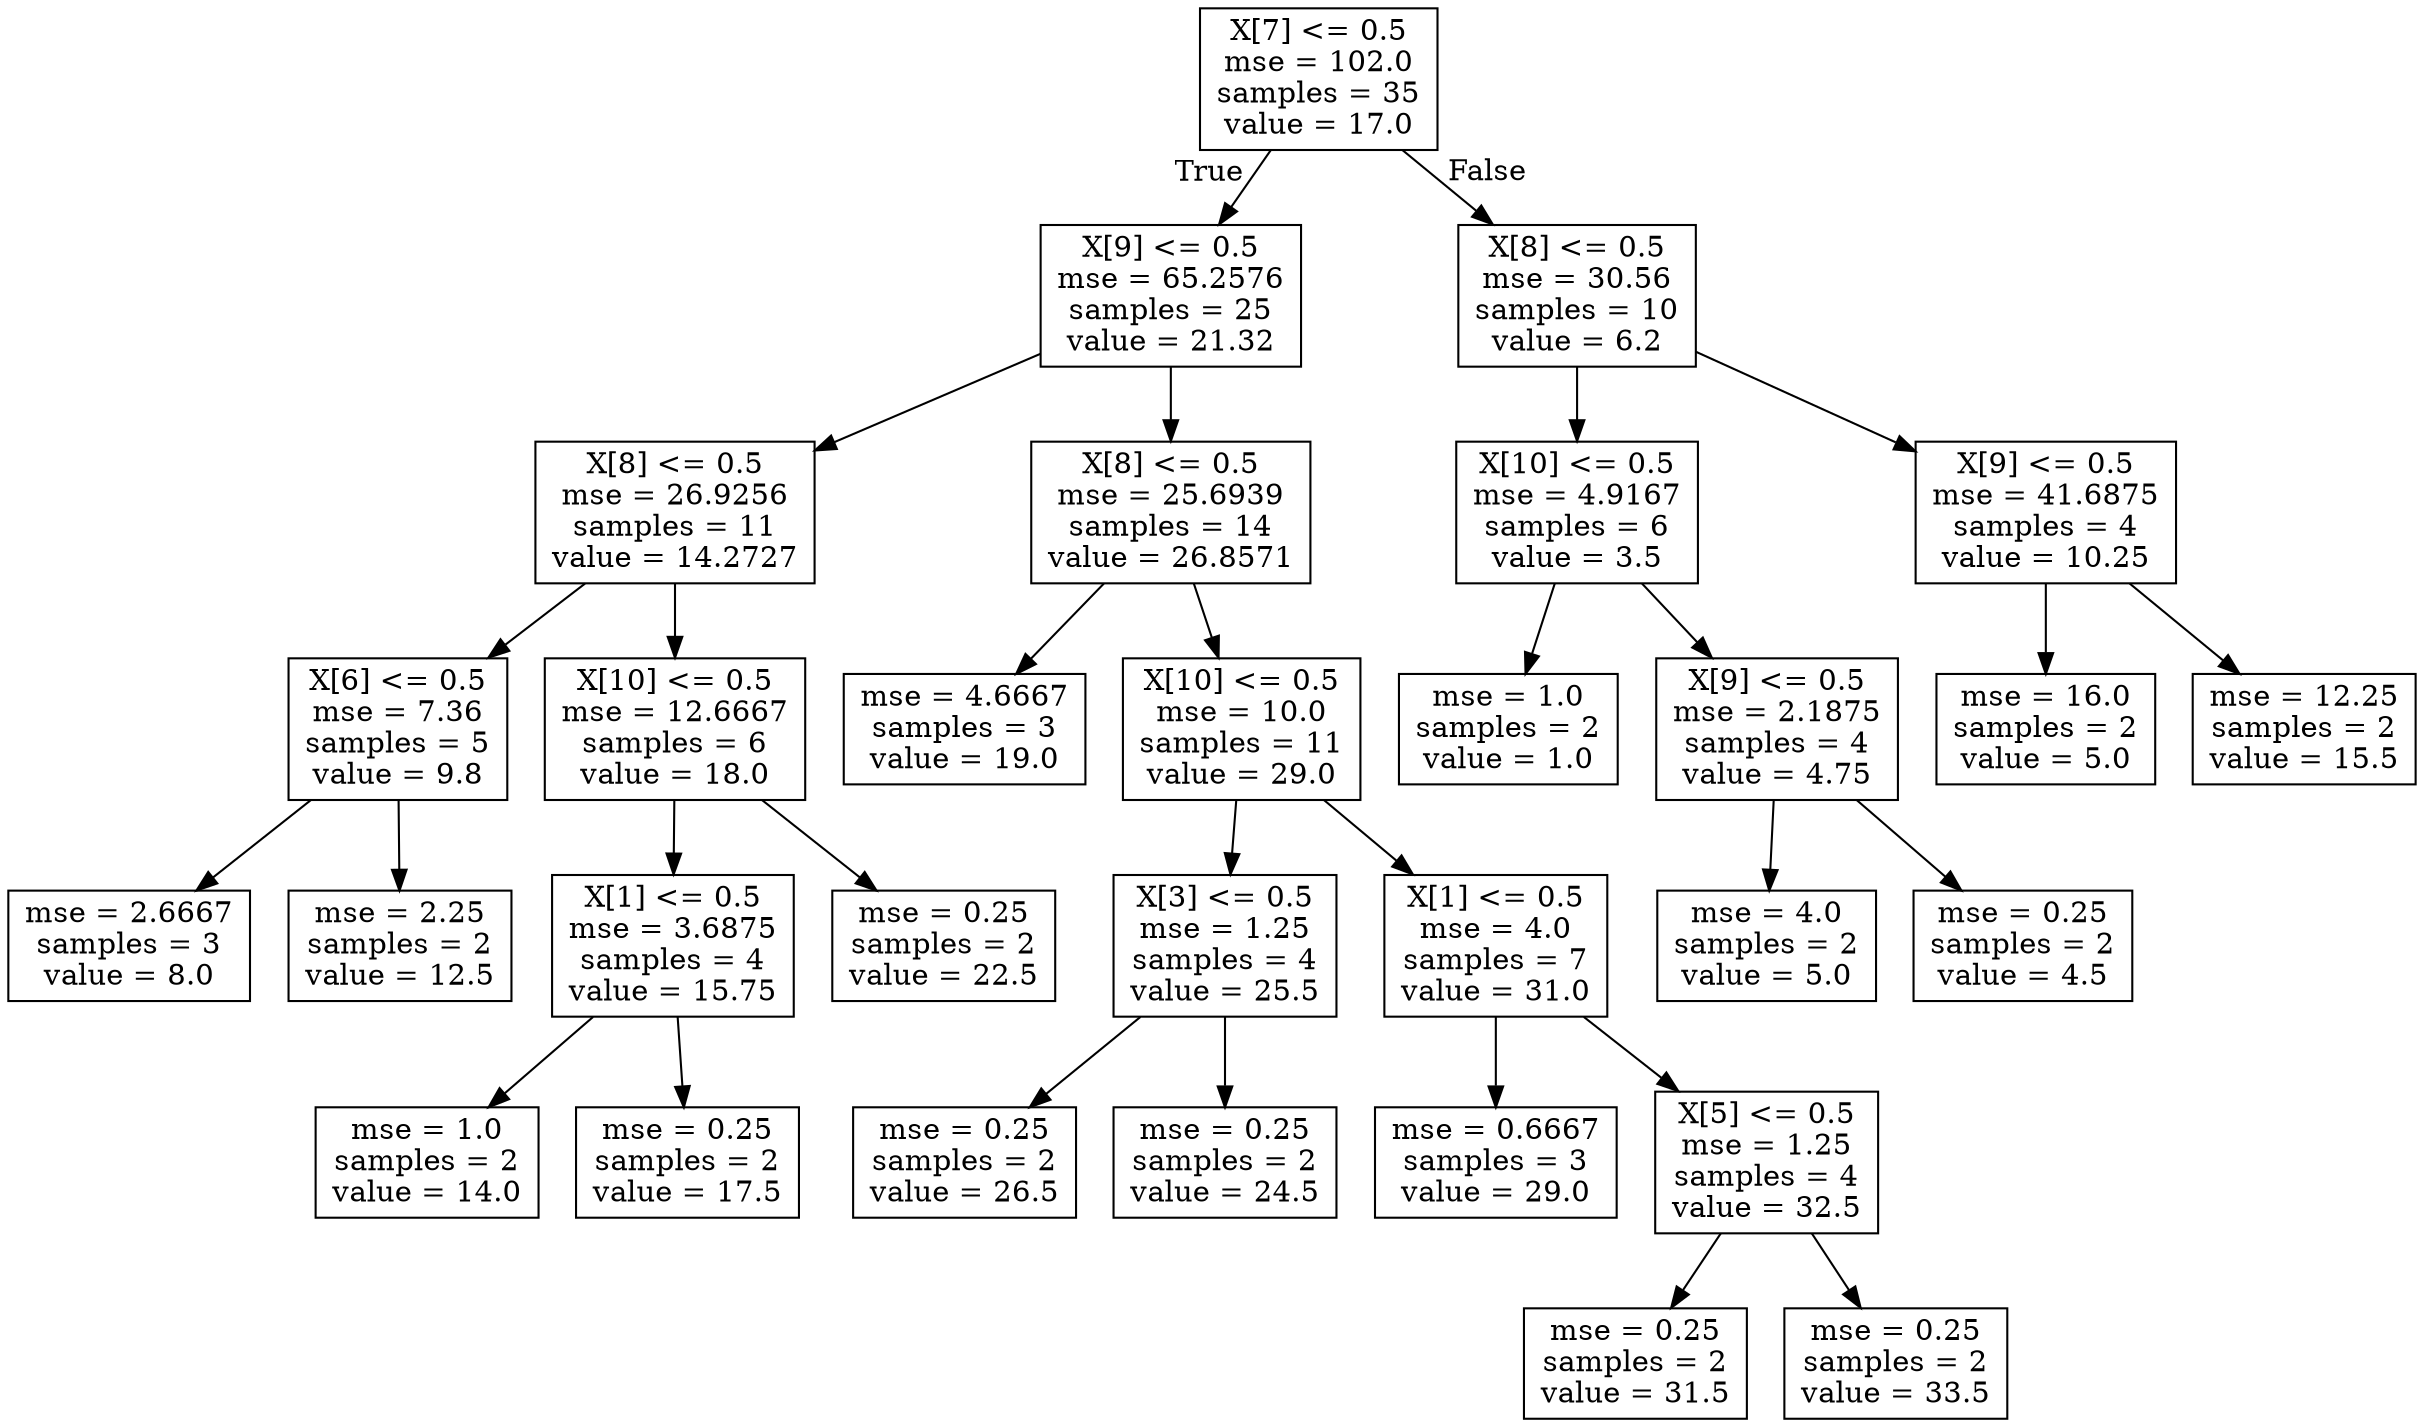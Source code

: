 digraph Tree {
node [shape=box] ;
0 [label="X[7] <= 0.5\nmse = 102.0\nsamples = 35\nvalue = 17.0"] ;
1 [label="X[9] <= 0.5\nmse = 65.2576\nsamples = 25\nvalue = 21.32"] ;
0 -> 1 [labeldistance=2.5, labelangle=45, headlabel="True"] ;
2 [label="X[8] <= 0.5\nmse = 26.9256\nsamples = 11\nvalue = 14.2727"] ;
1 -> 2 ;
3 [label="X[6] <= 0.5\nmse = 7.36\nsamples = 5\nvalue = 9.8"] ;
2 -> 3 ;
4 [label="mse = 2.6667\nsamples = 3\nvalue = 8.0"] ;
3 -> 4 ;
5 [label="mse = 2.25\nsamples = 2\nvalue = 12.5"] ;
3 -> 5 ;
6 [label="X[10] <= 0.5\nmse = 12.6667\nsamples = 6\nvalue = 18.0"] ;
2 -> 6 ;
7 [label="X[1] <= 0.5\nmse = 3.6875\nsamples = 4\nvalue = 15.75"] ;
6 -> 7 ;
8 [label="mse = 1.0\nsamples = 2\nvalue = 14.0"] ;
7 -> 8 ;
9 [label="mse = 0.25\nsamples = 2\nvalue = 17.5"] ;
7 -> 9 ;
10 [label="mse = 0.25\nsamples = 2\nvalue = 22.5"] ;
6 -> 10 ;
11 [label="X[8] <= 0.5\nmse = 25.6939\nsamples = 14\nvalue = 26.8571"] ;
1 -> 11 ;
12 [label="mse = 4.6667\nsamples = 3\nvalue = 19.0"] ;
11 -> 12 ;
13 [label="X[10] <= 0.5\nmse = 10.0\nsamples = 11\nvalue = 29.0"] ;
11 -> 13 ;
14 [label="X[3] <= 0.5\nmse = 1.25\nsamples = 4\nvalue = 25.5"] ;
13 -> 14 ;
15 [label="mse = 0.25\nsamples = 2\nvalue = 26.5"] ;
14 -> 15 ;
16 [label="mse = 0.25\nsamples = 2\nvalue = 24.5"] ;
14 -> 16 ;
17 [label="X[1] <= 0.5\nmse = 4.0\nsamples = 7\nvalue = 31.0"] ;
13 -> 17 ;
18 [label="mse = 0.6667\nsamples = 3\nvalue = 29.0"] ;
17 -> 18 ;
19 [label="X[5] <= 0.5\nmse = 1.25\nsamples = 4\nvalue = 32.5"] ;
17 -> 19 ;
20 [label="mse = 0.25\nsamples = 2\nvalue = 31.5"] ;
19 -> 20 ;
21 [label="mse = 0.25\nsamples = 2\nvalue = 33.5"] ;
19 -> 21 ;
22 [label="X[8] <= 0.5\nmse = 30.56\nsamples = 10\nvalue = 6.2"] ;
0 -> 22 [labeldistance=2.5, labelangle=-45, headlabel="False"] ;
23 [label="X[10] <= 0.5\nmse = 4.9167\nsamples = 6\nvalue = 3.5"] ;
22 -> 23 ;
24 [label="mse = 1.0\nsamples = 2\nvalue = 1.0"] ;
23 -> 24 ;
25 [label="X[9] <= 0.5\nmse = 2.1875\nsamples = 4\nvalue = 4.75"] ;
23 -> 25 ;
26 [label="mse = 4.0\nsamples = 2\nvalue = 5.0"] ;
25 -> 26 ;
27 [label="mse = 0.25\nsamples = 2\nvalue = 4.5"] ;
25 -> 27 ;
28 [label="X[9] <= 0.5\nmse = 41.6875\nsamples = 4\nvalue = 10.25"] ;
22 -> 28 ;
29 [label="mse = 16.0\nsamples = 2\nvalue = 5.0"] ;
28 -> 29 ;
30 [label="mse = 12.25\nsamples = 2\nvalue = 15.5"] ;
28 -> 30 ;
}